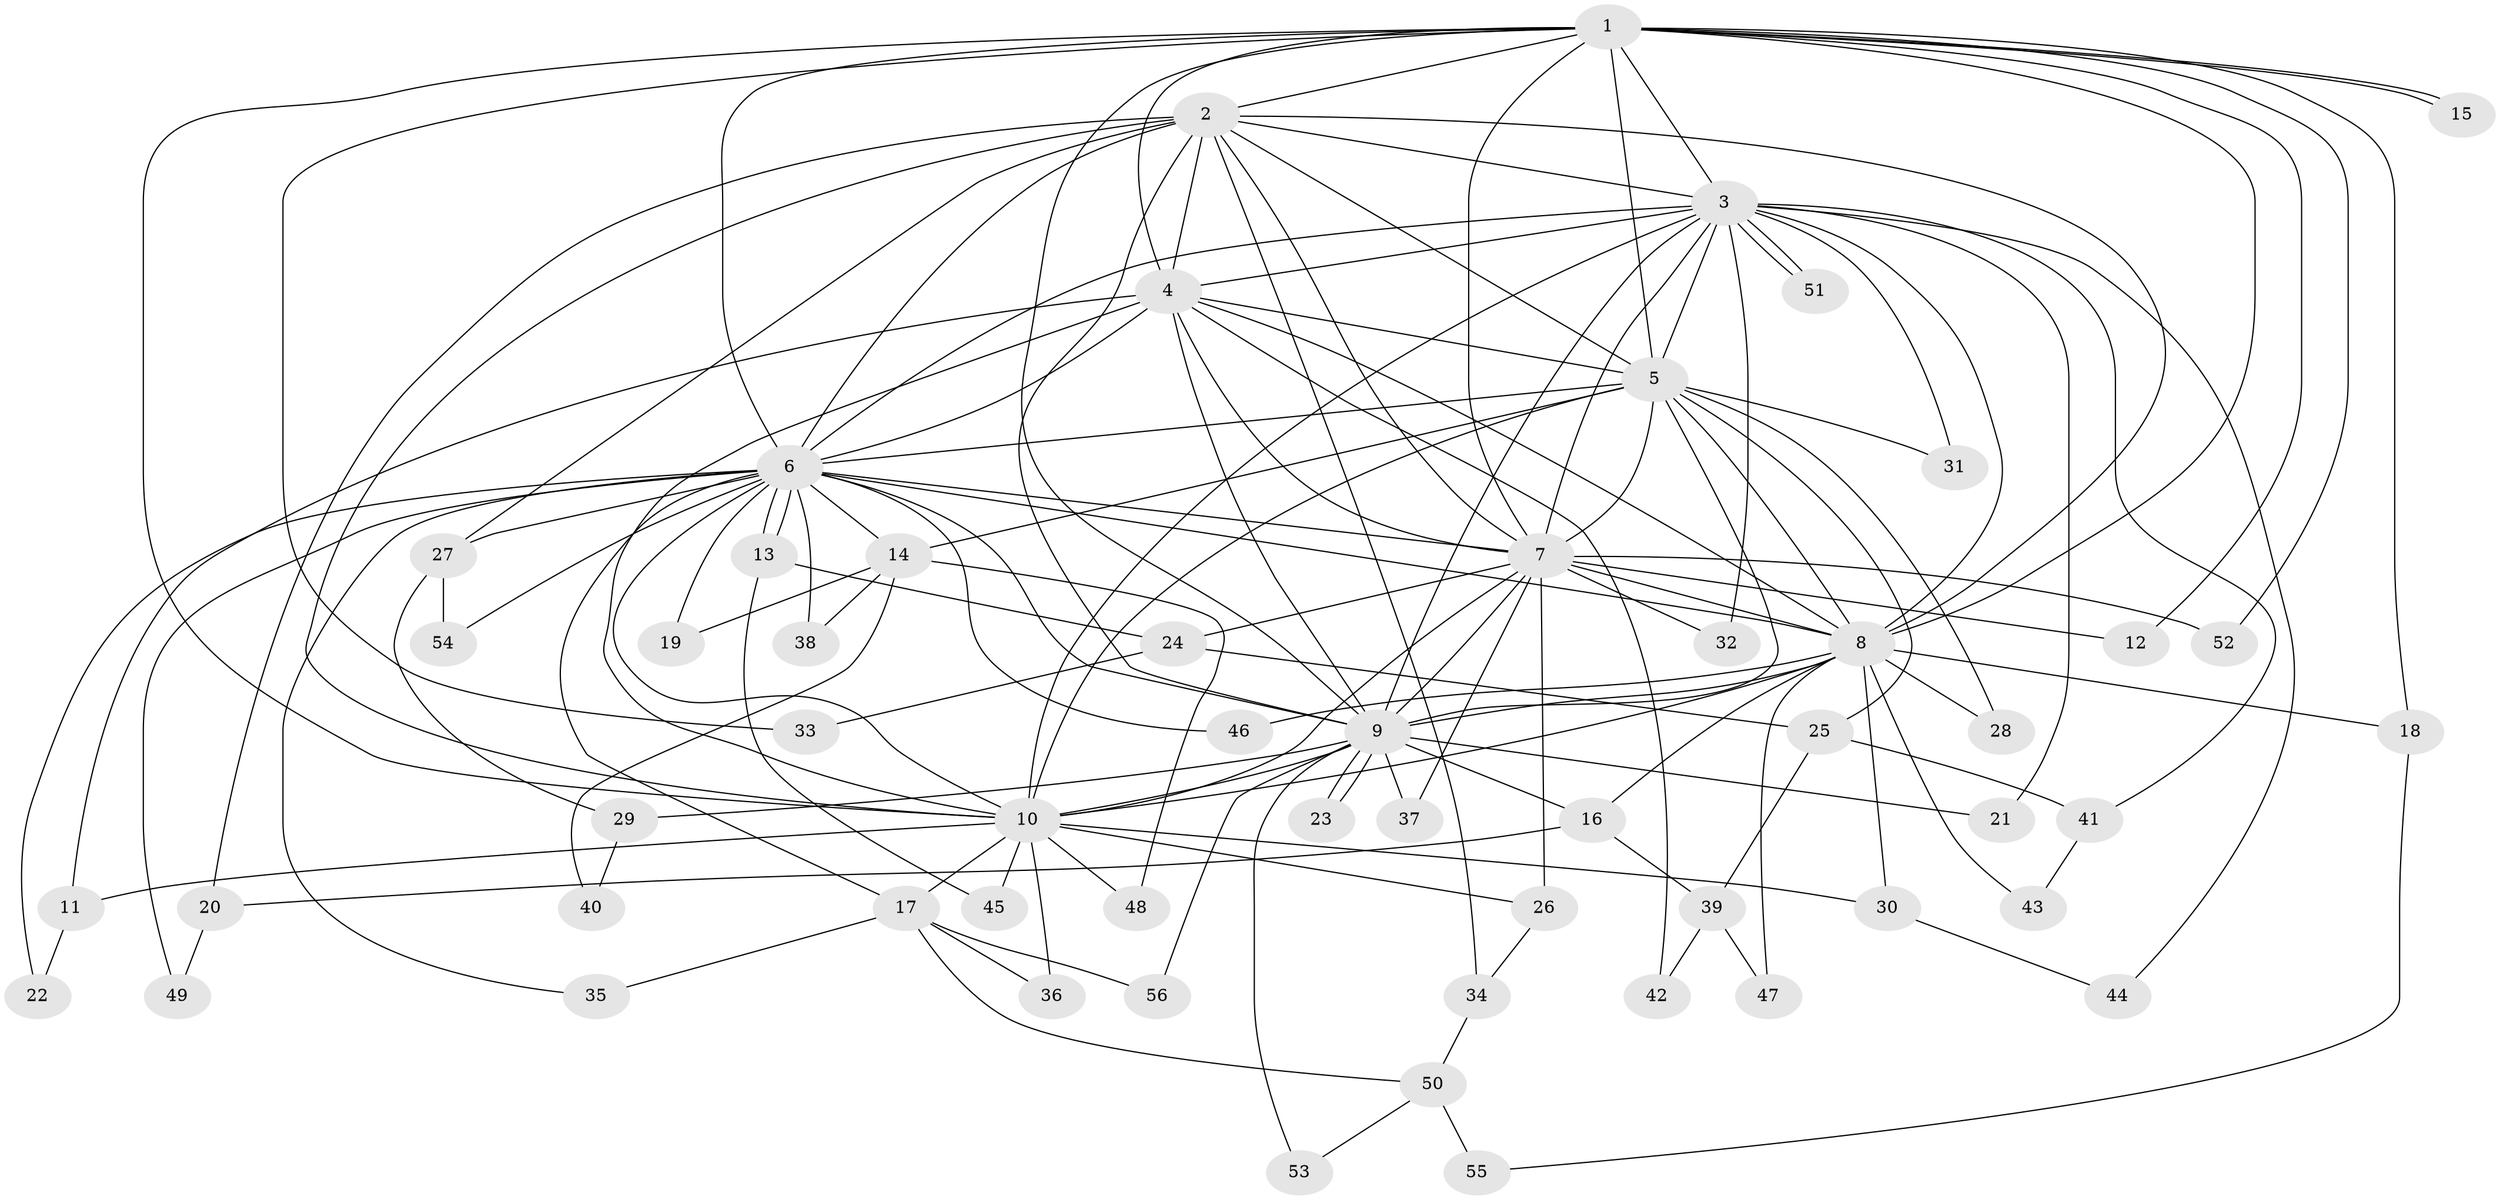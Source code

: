 // coarse degree distribution, {5: 0.045454545454545456, 1: 0.3181818181818182, 13: 0.045454545454545456, 2: 0.2727272727272727, 3: 0.18181818181818182, 4: 0.045454545454545456, 9: 0.045454545454545456, 10: 0.045454545454545456}
// Generated by graph-tools (version 1.1) at 2025/48/03/04/25 21:48:42]
// undirected, 56 vertices, 137 edges
graph export_dot {
graph [start="1"]
  node [color=gray90,style=filled];
  1;
  2;
  3;
  4;
  5;
  6;
  7;
  8;
  9;
  10;
  11;
  12;
  13;
  14;
  15;
  16;
  17;
  18;
  19;
  20;
  21;
  22;
  23;
  24;
  25;
  26;
  27;
  28;
  29;
  30;
  31;
  32;
  33;
  34;
  35;
  36;
  37;
  38;
  39;
  40;
  41;
  42;
  43;
  44;
  45;
  46;
  47;
  48;
  49;
  50;
  51;
  52;
  53;
  54;
  55;
  56;
  1 -- 2;
  1 -- 3;
  1 -- 4;
  1 -- 5;
  1 -- 6;
  1 -- 7;
  1 -- 8;
  1 -- 9;
  1 -- 10;
  1 -- 12;
  1 -- 15;
  1 -- 15;
  1 -- 18;
  1 -- 33;
  1 -- 52;
  2 -- 3;
  2 -- 4;
  2 -- 5;
  2 -- 6;
  2 -- 7;
  2 -- 8;
  2 -- 9;
  2 -- 10;
  2 -- 20;
  2 -- 27;
  2 -- 34;
  3 -- 4;
  3 -- 5;
  3 -- 6;
  3 -- 7;
  3 -- 8;
  3 -- 9;
  3 -- 10;
  3 -- 21;
  3 -- 31;
  3 -- 32;
  3 -- 41;
  3 -- 44;
  3 -- 51;
  3 -- 51;
  4 -- 5;
  4 -- 6;
  4 -- 7;
  4 -- 8;
  4 -- 9;
  4 -- 10;
  4 -- 11;
  4 -- 42;
  5 -- 6;
  5 -- 7;
  5 -- 8;
  5 -- 9;
  5 -- 10;
  5 -- 14;
  5 -- 25;
  5 -- 28;
  5 -- 31;
  6 -- 7;
  6 -- 8;
  6 -- 9;
  6 -- 10;
  6 -- 13;
  6 -- 13;
  6 -- 14;
  6 -- 17;
  6 -- 19;
  6 -- 22;
  6 -- 27;
  6 -- 35;
  6 -- 38;
  6 -- 46;
  6 -- 49;
  6 -- 54;
  7 -- 8;
  7 -- 9;
  7 -- 10;
  7 -- 12;
  7 -- 24;
  7 -- 26;
  7 -- 32;
  7 -- 37;
  7 -- 52;
  8 -- 9;
  8 -- 10;
  8 -- 16;
  8 -- 18;
  8 -- 28;
  8 -- 30;
  8 -- 43;
  8 -- 46;
  8 -- 47;
  9 -- 10;
  9 -- 16;
  9 -- 21;
  9 -- 23;
  9 -- 23;
  9 -- 29;
  9 -- 37;
  9 -- 53;
  9 -- 56;
  10 -- 11;
  10 -- 17;
  10 -- 26;
  10 -- 30;
  10 -- 36;
  10 -- 45;
  10 -- 48;
  11 -- 22;
  13 -- 24;
  13 -- 45;
  14 -- 19;
  14 -- 38;
  14 -- 40;
  14 -- 48;
  16 -- 20;
  16 -- 39;
  17 -- 35;
  17 -- 36;
  17 -- 50;
  17 -- 56;
  18 -- 55;
  20 -- 49;
  24 -- 25;
  24 -- 33;
  25 -- 39;
  25 -- 41;
  26 -- 34;
  27 -- 29;
  27 -- 54;
  29 -- 40;
  30 -- 44;
  34 -- 50;
  39 -- 42;
  39 -- 47;
  41 -- 43;
  50 -- 53;
  50 -- 55;
}
